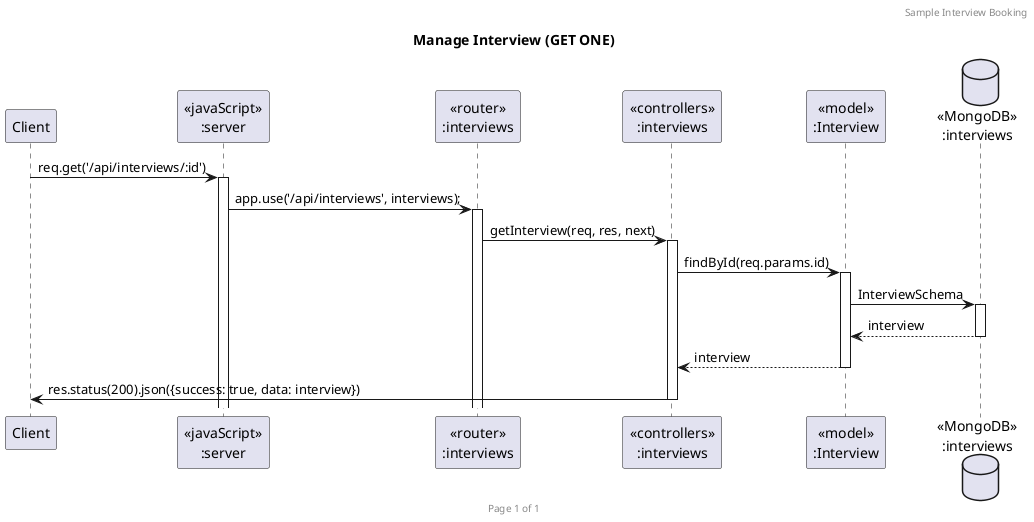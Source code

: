 @startuml Booking Interview (GET ONE)

header Sample Interview Booking
footer Page %page% of %lastpage%
title "Manage Interview (GET ONE)"

participant "Client" as client
participant "<<javaScript>>\n:server" as server
participant "<<router>>\n:interviews" as routerInterview
participant "<<controllers>>\n:interviews" as controllersInterviews
participant "<<model>>\n:Interview" as modelInterview
database "<<MongoDB>>\n:interviews" as InterviewDatabase

client->server ++: req.get('/api/interviews/:id')
server->routerInterview ++: app.use('/api/interviews', interviews);
routerInterview -> controllersInterviews ++: getInterview(req, res, next)
controllersInterviews->modelInterview ++: findById(req.params.id)
modelInterview -> InterviewDatabase ++: InterviewSchema
InterviewDatabase --> modelInterview --: interview
controllersInterviews <-- modelInterview --: interview
controllersInterviews->client --: res.status(200).json({success: true, data: interview})

@enduml
